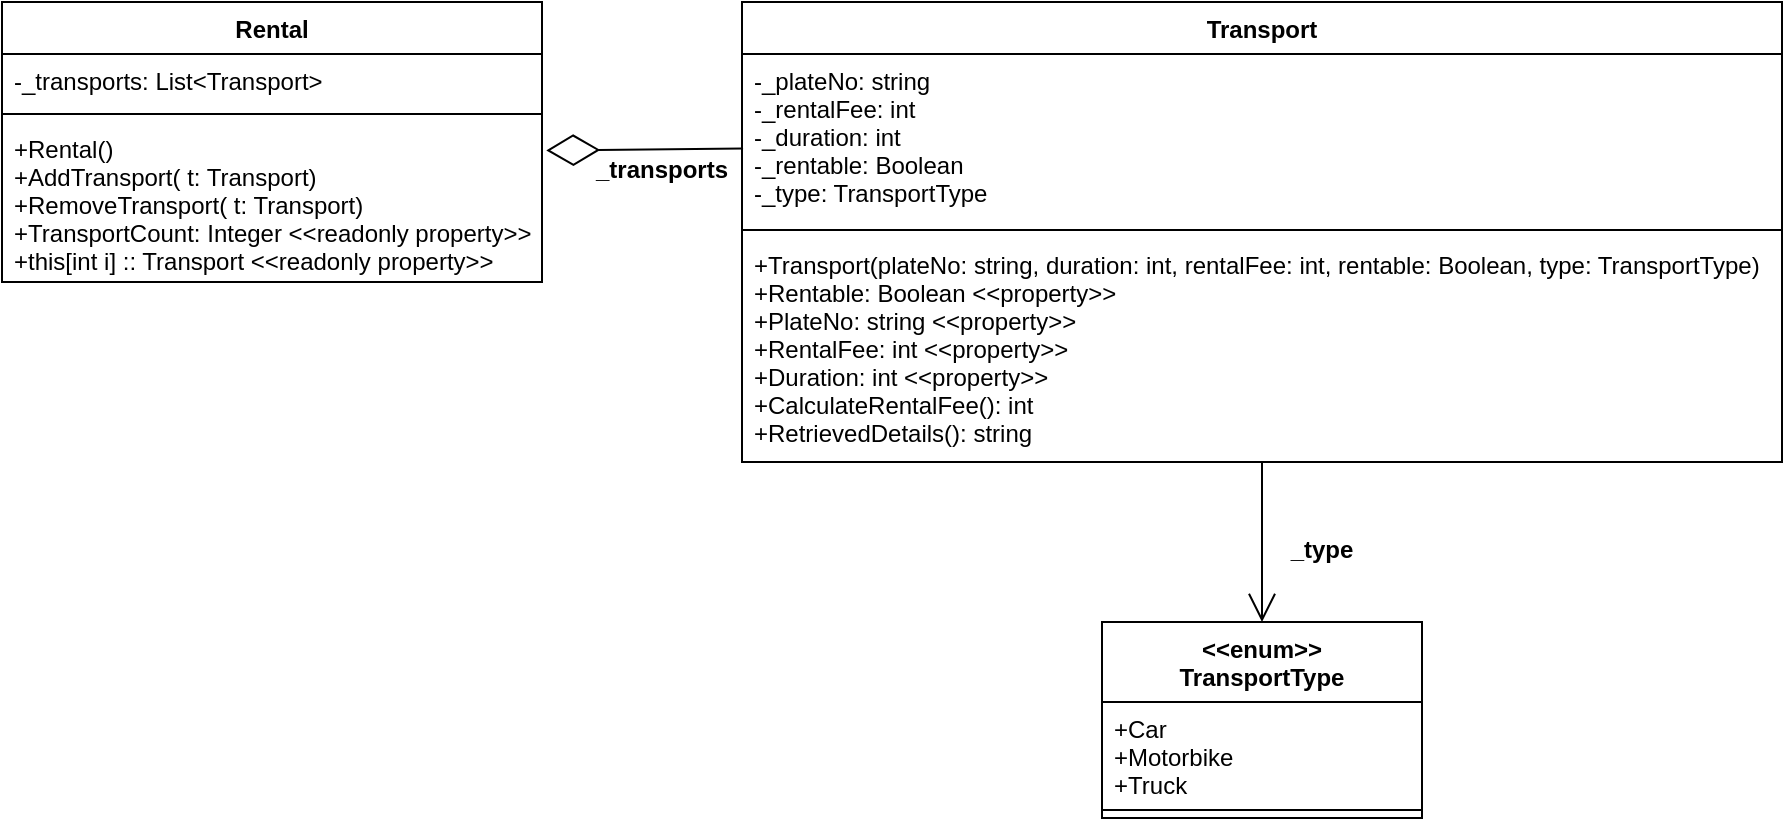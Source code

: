 <mxfile version="13.7.7" type="device"><diagram id="C5RBs43oDa-KdzZeNtuy" name="Page-1"><mxGraphModel dx="694" dy="627" grid="1" gridSize="10" guides="1" tooltips="1" connect="1" arrows="1" fold="1" page="1" pageScale="1" pageWidth="827" pageHeight="1169" math="0" shadow="0"><root><mxCell id="WIyWlLk6GJQsqaUBKTNV-0"/><mxCell id="WIyWlLk6GJQsqaUBKTNV-1" parent="WIyWlLk6GJQsqaUBKTNV-0"/><mxCell id="R6TDtvZH5_S24plczoxR-1" value="" style="endArrow=open;endFill=1;endSize=12;html=1;exitX=0.5;exitY=1;exitDx=0;exitDy=0;entryX=0.5;entryY=0;entryDx=0;entryDy=0;" edge="1" parent="WIyWlLk6GJQsqaUBKTNV-1" source="R6TDtvZH5_S24plczoxR-3" target="R6TDtvZH5_S24plczoxR-7"><mxGeometry width="160" relative="1" as="geometry"><mxPoint x="410" y="528.57" as="sourcePoint"/><mxPoint x="720" y="390" as="targetPoint"/></mxGeometry></mxCell><mxCell id="R6TDtvZH5_S24plczoxR-10" value="Rental" style="swimlane;fontStyle=1;align=center;verticalAlign=top;childLayout=stackLayout;horizontal=1;startSize=26;horizontalStack=0;resizeParent=1;resizeParentMax=0;resizeLast=0;collapsible=1;marginBottom=0;" vertex="1" parent="WIyWlLk6GJQsqaUBKTNV-1"><mxGeometry x="90" y="80" width="270" height="140" as="geometry"/></mxCell><mxCell id="R6TDtvZH5_S24plczoxR-11" value="-_transports: List&lt;Transport&gt;" style="text;strokeColor=none;fillColor=none;align=left;verticalAlign=top;spacingLeft=4;spacingRight=4;overflow=hidden;rotatable=0;points=[[0,0.5],[1,0.5]];portConstraint=eastwest;" vertex="1" parent="R6TDtvZH5_S24plczoxR-10"><mxGeometry y="26" width="270" height="26" as="geometry"/></mxCell><mxCell id="R6TDtvZH5_S24plczoxR-12" value="" style="line;strokeWidth=1;fillColor=none;align=left;verticalAlign=middle;spacingTop=-1;spacingLeft=3;spacingRight=3;rotatable=0;labelPosition=right;points=[];portConstraint=eastwest;" vertex="1" parent="R6TDtvZH5_S24plczoxR-10"><mxGeometry y="52" width="270" height="8" as="geometry"/></mxCell><mxCell id="R6TDtvZH5_S24plczoxR-13" value="+Rental()&#10;+AddTransport( t: Transport)&#10;+RemoveTransport( t: Transport)&#10;+TransportCount: Integer &lt;&lt;readonly property&gt;&gt;&#10;+this[int i] :: Transport &lt;&lt;readonly property&gt;&gt; " style="text;strokeColor=none;fillColor=none;align=left;verticalAlign=top;spacingLeft=4;spacingRight=4;overflow=hidden;rotatable=0;points=[[0,0.5],[1,0.5]];portConstraint=eastwest;" vertex="1" parent="R6TDtvZH5_S24plczoxR-10"><mxGeometry y="60" width="270" height="80" as="geometry"/></mxCell><mxCell id="R6TDtvZH5_S24plczoxR-2" value="_type" style="text;align=center;fontStyle=1;verticalAlign=middle;spacingLeft=3;spacingRight=3;strokeColor=none;rotatable=0;points=[[0,0.5],[1,0.5]];portConstraint=eastwest;" vertex="1" parent="WIyWlLk6GJQsqaUBKTNV-1"><mxGeometry x="710" y="340" width="80" height="26" as="geometry"/></mxCell><mxCell id="R6TDtvZH5_S24plczoxR-3" value="Transport" style="swimlane;fontStyle=1;align=center;verticalAlign=top;childLayout=stackLayout;horizontal=1;startSize=26;horizontalStack=0;resizeParent=1;resizeParentMax=0;resizeLast=0;collapsible=1;marginBottom=0;" vertex="1" parent="WIyWlLk6GJQsqaUBKTNV-1"><mxGeometry x="460" y="80" width="520" height="230" as="geometry"/></mxCell><mxCell id="R6TDtvZH5_S24plczoxR-4" value="-_plateNo: string&#10;-_rentalFee: int&#10;-_duration: int&#10;-_rentable: Boolean&#10;-_type: TransportType" style="text;strokeColor=none;fillColor=none;align=left;verticalAlign=top;spacingLeft=4;spacingRight=4;overflow=hidden;rotatable=0;points=[[0,0.5],[1,0.5]];portConstraint=eastwest;" vertex="1" parent="R6TDtvZH5_S24plczoxR-3"><mxGeometry y="26" width="520" height="84" as="geometry"/></mxCell><mxCell id="R6TDtvZH5_S24plczoxR-5" value="" style="line;strokeWidth=1;fillColor=none;align=left;verticalAlign=middle;spacingTop=-1;spacingLeft=3;spacingRight=3;rotatable=0;labelPosition=right;points=[];portConstraint=eastwest;" vertex="1" parent="R6TDtvZH5_S24plczoxR-3"><mxGeometry y="110" width="520" height="8" as="geometry"/></mxCell><mxCell id="R6TDtvZH5_S24plczoxR-6" value="+Transport(plateNo: string, duration: int, rentalFee: int, rentable: Boolean, type: TransportType)&#10;+Rentable: Boolean &lt;&lt;property&gt;&gt;&#10;+PlateNo: string &lt;&lt;property&gt;&gt;&#10;+RentalFee: int &lt;&lt;property&gt;&gt;&#10;+Duration: int &lt;&lt;property&gt;&gt;&#10;+CalculateRentalFee(): int&#10;+RetrievedDetails(): string" style="text;strokeColor=none;fillColor=none;align=left;verticalAlign=top;spacingLeft=4;spacingRight=4;overflow=hidden;rotatable=0;points=[[0,0.5],[1,0.5]];portConstraint=eastwest;" vertex="1" parent="R6TDtvZH5_S24plczoxR-3"><mxGeometry y="118" width="520" height="112" as="geometry"/></mxCell><mxCell id="R6TDtvZH5_S24plczoxR-14" value="" style="endArrow=diamondThin;endFill=0;endSize=24;html=1;exitX=0.001;exitY=0.563;exitDx=0;exitDy=0;exitPerimeter=0;entryX=1.008;entryY=0.178;entryDx=0;entryDy=0;entryPerimeter=0;" edge="1" parent="WIyWlLk6GJQsqaUBKTNV-1" source="R6TDtvZH5_S24plczoxR-4" target="R6TDtvZH5_S24plczoxR-13"><mxGeometry width="160" relative="1" as="geometry"><mxPoint x="390" y="149.71" as="sourcePoint"/><mxPoint x="330" y="150" as="targetPoint"/></mxGeometry></mxCell><mxCell id="R6TDtvZH5_S24plczoxR-16" value="_transports" style="text;align=center;fontStyle=1;verticalAlign=middle;spacingLeft=3;spacingRight=3;strokeColor=none;rotatable=0;points=[[0,0.5],[1,0.5]];portConstraint=eastwest;" vertex="1" parent="WIyWlLk6GJQsqaUBKTNV-1"><mxGeometry x="380" y="150" width="80" height="26" as="geometry"/></mxCell><mxCell id="R6TDtvZH5_S24plczoxR-7" value="&lt;&lt;enum&gt;&gt;&#10;TransportType" style="swimlane;fontStyle=1;align=center;verticalAlign=top;childLayout=stackLayout;horizontal=1;startSize=40;horizontalStack=0;resizeParent=1;resizeParentMax=0;resizeLast=0;collapsible=1;marginBottom=0;" vertex="1" parent="WIyWlLk6GJQsqaUBKTNV-1"><mxGeometry x="640" y="390" width="160" height="98" as="geometry"><mxRectangle x="640" y="390" width="130" height="40" as="alternateBounds"/></mxGeometry></mxCell><mxCell id="R6TDtvZH5_S24plczoxR-8" value="+Car&#10;+Motorbike&#10;+Truck" style="text;strokeColor=none;fillColor=none;align=left;verticalAlign=top;spacingLeft=4;spacingRight=4;overflow=hidden;rotatable=0;points=[[0,0.5],[1,0.5]];portConstraint=eastwest;" vertex="1" parent="R6TDtvZH5_S24plczoxR-7"><mxGeometry y="40" width="160" height="50" as="geometry"/></mxCell><mxCell id="R6TDtvZH5_S24plczoxR-9" value="" style="line;strokeWidth=1;fillColor=none;align=left;verticalAlign=middle;spacingTop=-1;spacingLeft=3;spacingRight=3;rotatable=0;labelPosition=right;points=[];portConstraint=eastwest;" vertex="1" parent="R6TDtvZH5_S24plczoxR-7"><mxGeometry y="90" width="160" height="8" as="geometry"/></mxCell></root></mxGraphModel></diagram></mxfile>